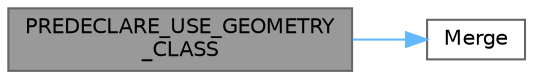 digraph "PREDECLARE_USE_GEOMETRY_CLASS"
{
 // INTERACTIVE_SVG=YES
 // LATEX_PDF_SIZE
  bgcolor="transparent";
  edge [fontname=Helvetica,fontsize=10,labelfontname=Helvetica,labelfontsize=10];
  node [fontname=Helvetica,fontsize=10,shape=box,height=0.2,width=0.4];
  rankdir="LR";
  Node1 [id="Node000001",label="PREDECLARE_USE_GEOMETRY\l_CLASS",height=0.2,width=0.4,color="gray40", fillcolor="grey60", style="filled", fontcolor="black",tooltip=" "];
  Node1 -> Node2 [id="edge1_Node000001_Node000002",color="steelblue1",style="solid",tooltip=" "];
  Node2 [id="Node000002",label="Merge",height=0.2,width=0.4,color="grey40", fillcolor="white", style="filled",URL="$d3/d9e/Sorting_8h.html#ac8e5a2995fbee80836be97daead0daa7",tooltip="Stable merge to perform sort below."];
}
